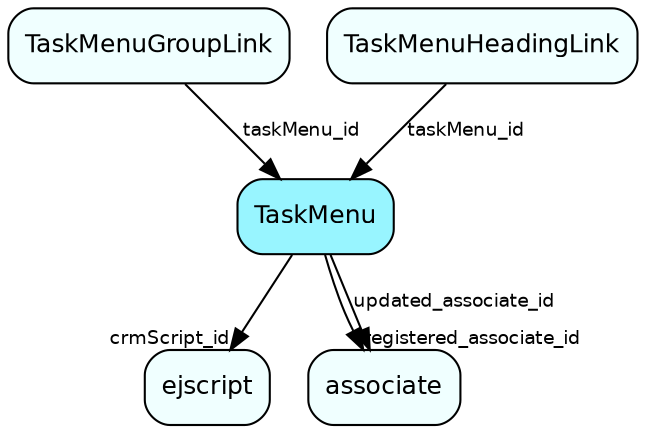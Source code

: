 digraph TaskMenu  {
node [shape = box style="rounded, filled" fontname = "Helvetica" fontsize = "12" ]
edge [fontname = "Helvetica" fontsize = "9"]

TaskMenu[fillcolor = "cadetblue1"]
ejscript[fillcolor = "azure1"]
associate[fillcolor = "azure1"]
TaskMenuGroupLink[fillcolor = "azure1"]
TaskMenuHeadingLink[fillcolor = "azure1"]
TaskMenu -> ejscript [headlabel = "crmScript_id"]
TaskMenu -> associate [headlabel = "registered_associate_id"]
TaskMenu -> associate [label = "updated_associate_id"]
TaskMenuGroupLink -> TaskMenu [label = "taskMenu_id"]
TaskMenuHeadingLink -> TaskMenu [label = "taskMenu_id"]
}
